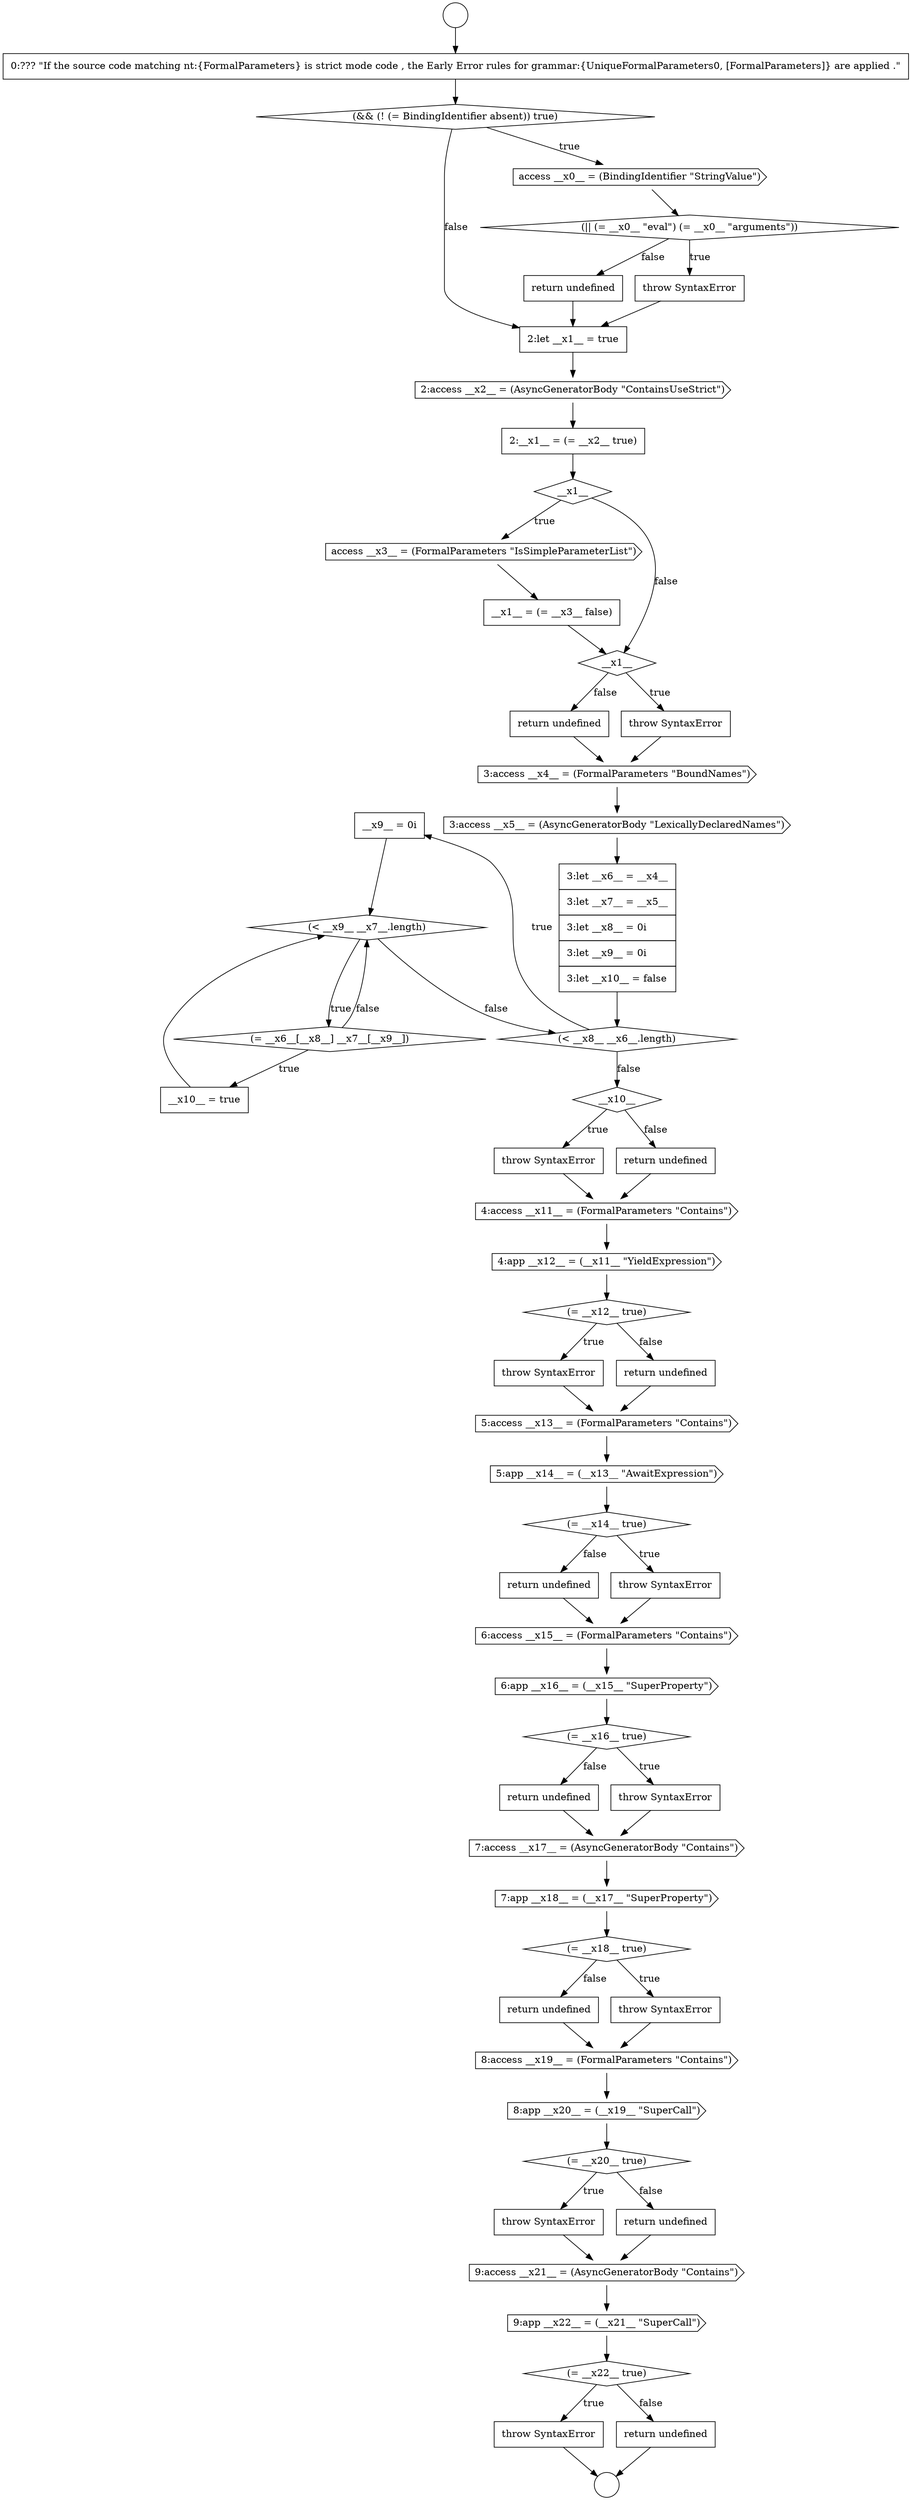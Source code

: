 digraph {
  node21021 [shape=none, margin=0, label=<<font color="black">
    <table border="0" cellborder="1" cellspacing="0" cellpadding="10">
      <tr><td align="left">__x9__ = 0i</td></tr>
    </table>
  </font>> color="black" fillcolor="white" style=filled]
  node21037 [shape=none, margin=0, label=<<font color="black">
    <table border="0" cellborder="1" cellspacing="0" cellpadding="10">
      <tr><td align="left">return undefined</td></tr>
    </table>
  </font>> color="black" fillcolor="white" style=filled]
  node21030 [shape=diamond, label=<<font color="black">(= __x12__ true)</font>> color="black" fillcolor="white" style=filled]
  node21054 [shape=cds, label=<<font color="black">9:app __x22__ = (__x21__ &quot;SuperCall&quot;)</font>> color="black" fillcolor="white" style=filled]
  node21035 [shape=diamond, label=<<font color="black">(= __x14__ true)</font>> color="black" fillcolor="white" style=filled]
  node21019 [shape=none, margin=0, label=<<font color="black">
    <table border="0" cellborder="1" cellspacing="0" cellpadding="10">
      <tr><td align="left">3:let __x6__ = __x4__</td></tr>
      <tr><td align="left">3:let __x7__ = __x5__</td></tr>
      <tr><td align="left">3:let __x8__ = 0i</td></tr>
      <tr><td align="left">3:let __x9__ = 0i</td></tr>
      <tr><td align="left">3:let __x10__ = false</td></tr>
    </table>
  </font>> color="black" fillcolor="white" style=filled]
  node21039 [shape=cds, label=<<font color="black">6:app __x16__ = (__x15__ &quot;SuperProperty&quot;)</font>> color="black" fillcolor="white" style=filled]
  node21028 [shape=cds, label=<<font color="black">4:access __x11__ = (FormalParameters &quot;Contains&quot;)</font>> color="black" fillcolor="white" style=filled]
  node21056 [shape=none, margin=0, label=<<font color="black">
    <table border="0" cellborder="1" cellspacing="0" cellpadding="10">
      <tr><td align="left">throw SyntaxError</td></tr>
    </table>
  </font>> color="black" fillcolor="white" style=filled]
  node21008 [shape=none, margin=0, label=<<font color="black">
    <table border="0" cellborder="1" cellspacing="0" cellpadding="10">
      <tr><td align="left">2:let __x1__ = true</td></tr>
    </table>
  </font>> color="black" fillcolor="white" style=filled]
  node21040 [shape=diamond, label=<<font color="black">(= __x16__ true)</font>> color="black" fillcolor="white" style=filled]
  node21025 [shape=diamond, label=<<font color="black">__x10__</font>> color="black" fillcolor="white" style=filled]
  node21050 [shape=diamond, label=<<font color="black">(= __x20__ true)</font>> color="black" fillcolor="white" style=filled]
  node21012 [shape=cds, label=<<font color="black">access __x3__ = (FormalParameters &quot;IsSimpleParameterList&quot;)</font>> color="black" fillcolor="white" style=filled]
  node21047 [shape=none, margin=0, label=<<font color="black">
    <table border="0" cellborder="1" cellspacing="0" cellpadding="10">
      <tr><td align="left">return undefined</td></tr>
    </table>
  </font>> color="black" fillcolor="white" style=filled]
  node21016 [shape=none, margin=0, label=<<font color="black">
    <table border="0" cellborder="1" cellspacing="0" cellpadding="10">
      <tr><td align="left">return undefined</td></tr>
    </table>
  </font>> color="black" fillcolor="white" style=filled]
  node21004 [shape=cds, label=<<font color="black">access __x0__ = (BindingIdentifier &quot;StringValue&quot;)</font>> color="black" fillcolor="white" style=filled]
  node21017 [shape=cds, label=<<font color="black">3:access __x4__ = (FormalParameters &quot;BoundNames&quot;)</font>> color="black" fillcolor="white" style=filled]
  node21043 [shape=cds, label=<<font color="black">7:access __x17__ = (AsyncGeneratorBody &quot;Contains&quot;)</font>> color="black" fillcolor="white" style=filled]
  node21029 [shape=cds, label=<<font color="black">4:app __x12__ = (__x11__ &quot;YieldExpression&quot;)</font>> color="black" fillcolor="white" style=filled]
  node21024 [shape=none, margin=0, label=<<font color="black">
    <table border="0" cellborder="1" cellspacing="0" cellpadding="10">
      <tr><td align="left">__x10__ = true</td></tr>
    </table>
  </font>> color="black" fillcolor="white" style=filled]
  node21007 [shape=none, margin=0, label=<<font color="black">
    <table border="0" cellborder="1" cellspacing="0" cellpadding="10">
      <tr><td align="left">return undefined</td></tr>
    </table>
  </font>> color="black" fillcolor="white" style=filled]
  node21051 [shape=none, margin=0, label=<<font color="black">
    <table border="0" cellborder="1" cellspacing="0" cellpadding="10">
      <tr><td align="left">throw SyntaxError</td></tr>
    </table>
  </font>> color="black" fillcolor="white" style=filled]
  node21009 [shape=cds, label=<<font color="black">2:access __x2__ = (AsyncGeneratorBody &quot;ContainsUseStrict&quot;)</font>> color="black" fillcolor="white" style=filled]
  node21034 [shape=cds, label=<<font color="black">5:app __x14__ = (__x13__ &quot;AwaitExpression&quot;)</font>> color="black" fillcolor="white" style=filled]
  node21026 [shape=none, margin=0, label=<<font color="black">
    <table border="0" cellborder="1" cellspacing="0" cellpadding="10">
      <tr><td align="left">throw SyntaxError</td></tr>
    </table>
  </font>> color="black" fillcolor="white" style=filled]
  node21033 [shape=cds, label=<<font color="black">5:access __x13__ = (FormalParameters &quot;Contains&quot;)</font>> color="black" fillcolor="white" style=filled]
  node21020 [shape=diamond, label=<<font color="black">(&lt; __x8__ __x6__.length)</font>> color="black" fillcolor="white" style=filled]
  node21042 [shape=none, margin=0, label=<<font color="black">
    <table border="0" cellborder="1" cellspacing="0" cellpadding="10">
      <tr><td align="left">return undefined</td></tr>
    </table>
  </font>> color="black" fillcolor="white" style=filled]
  node21003 [shape=diamond, label=<<font color="black">(&amp;&amp; (! (= BindingIdentifier absent)) true)</font>> color="black" fillcolor="white" style=filled]
  node21001 [shape=circle label=" " color="black" fillcolor="white" style=filled]
  node21006 [shape=none, margin=0, label=<<font color="black">
    <table border="0" cellborder="1" cellspacing="0" cellpadding="10">
      <tr><td align="left">throw SyntaxError</td></tr>
    </table>
  </font>> color="black" fillcolor="white" style=filled]
  node21038 [shape=cds, label=<<font color="black">6:access __x15__ = (FormalParameters &quot;Contains&quot;)</font>> color="black" fillcolor="white" style=filled]
  node21055 [shape=diamond, label=<<font color="black">(= __x22__ true)</font>> color="black" fillcolor="white" style=filled]
  node21013 [shape=none, margin=0, label=<<font color="black">
    <table border="0" cellborder="1" cellspacing="0" cellpadding="10">
      <tr><td align="left">__x1__ = (= __x3__ false)</td></tr>
    </table>
  </font>> color="black" fillcolor="white" style=filled]
  node21046 [shape=none, margin=0, label=<<font color="black">
    <table border="0" cellborder="1" cellspacing="0" cellpadding="10">
      <tr><td align="left">throw SyntaxError</td></tr>
    </table>
  </font>> color="black" fillcolor="white" style=filled]
  node21023 [shape=diamond, label=<<font color="black">(= __x6__[__x8__] __x7__[__x9__])</font>> color="black" fillcolor="white" style=filled]
  node21045 [shape=diamond, label=<<font color="black">(= __x18__ true)</font>> color="black" fillcolor="white" style=filled]
  node21014 [shape=diamond, label=<<font color="black">__x1__</font>> color="black" fillcolor="white" style=filled]
  node21027 [shape=none, margin=0, label=<<font color="black">
    <table border="0" cellborder="1" cellspacing="0" cellpadding="10">
      <tr><td align="left">return undefined</td></tr>
    </table>
  </font>> color="black" fillcolor="white" style=filled]
  node21052 [shape=none, margin=0, label=<<font color="black">
    <table border="0" cellborder="1" cellspacing="0" cellpadding="10">
      <tr><td align="left">return undefined</td></tr>
    </table>
  </font>> color="black" fillcolor="white" style=filled]
  node21010 [shape=none, margin=0, label=<<font color="black">
    <table border="0" cellborder="1" cellspacing="0" cellpadding="10">
      <tr><td align="left">2:__x1__ = (= __x2__ true)</td></tr>
    </table>
  </font>> color="black" fillcolor="white" style=filled]
  node21031 [shape=none, margin=0, label=<<font color="black">
    <table border="0" cellborder="1" cellspacing="0" cellpadding="10">
      <tr><td align="left">throw SyntaxError</td></tr>
    </table>
  </font>> color="black" fillcolor="white" style=filled]
  node21022 [shape=diamond, label=<<font color="black">(&lt; __x9__ __x7__.length)</font>> color="black" fillcolor="white" style=filled]
  node21041 [shape=none, margin=0, label=<<font color="black">
    <table border="0" cellborder="1" cellspacing="0" cellpadding="10">
      <tr><td align="left">throw SyntaxError</td></tr>
    </table>
  </font>> color="black" fillcolor="white" style=filled]
  node21002 [shape=none, margin=0, label=<<font color="black">
    <table border="0" cellborder="1" cellspacing="0" cellpadding="10">
      <tr><td align="left">0:??? &quot;If the source code matching nt:{FormalParameters} is strict mode code , the Early Error rules for grammar:{UniqueFormalParameters0, [FormalParameters]} are applied .&quot;</td></tr>
    </table>
  </font>> color="black" fillcolor="white" style=filled]
  node21036 [shape=none, margin=0, label=<<font color="black">
    <table border="0" cellborder="1" cellspacing="0" cellpadding="10">
      <tr><td align="left">throw SyntaxError</td></tr>
    </table>
  </font>> color="black" fillcolor="white" style=filled]
  node21032 [shape=none, margin=0, label=<<font color="black">
    <table border="0" cellborder="1" cellspacing="0" cellpadding="10">
      <tr><td align="left">return undefined</td></tr>
    </table>
  </font>> color="black" fillcolor="white" style=filled]
  node21000 [shape=circle label=" " color="black" fillcolor="white" style=filled]
  node21005 [shape=diamond, label=<<font color="black">(|| (= __x0__ &quot;eval&quot;) (= __x0__ &quot;arguments&quot;))</font>> color="black" fillcolor="white" style=filled]
  node21011 [shape=diamond, label=<<font color="black">__x1__</font>> color="black" fillcolor="white" style=filled]
  node21049 [shape=cds, label=<<font color="black">8:app __x20__ = (__x19__ &quot;SuperCall&quot;)</font>> color="black" fillcolor="white" style=filled]
  node21053 [shape=cds, label=<<font color="black">9:access __x21__ = (AsyncGeneratorBody &quot;Contains&quot;)</font>> color="black" fillcolor="white" style=filled]
  node21015 [shape=none, margin=0, label=<<font color="black">
    <table border="0" cellborder="1" cellspacing="0" cellpadding="10">
      <tr><td align="left">throw SyntaxError</td></tr>
    </table>
  </font>> color="black" fillcolor="white" style=filled]
  node21048 [shape=cds, label=<<font color="black">8:access __x19__ = (FormalParameters &quot;Contains&quot;)</font>> color="black" fillcolor="white" style=filled]
  node21018 [shape=cds, label=<<font color="black">3:access __x5__ = (AsyncGeneratorBody &quot;LexicallyDeclaredNames&quot;)</font>> color="black" fillcolor="white" style=filled]
  node21057 [shape=none, margin=0, label=<<font color="black">
    <table border="0" cellborder="1" cellspacing="0" cellpadding="10">
      <tr><td align="left">return undefined</td></tr>
    </table>
  </font>> color="black" fillcolor="white" style=filled]
  node21044 [shape=cds, label=<<font color="black">7:app __x18__ = (__x17__ &quot;SuperProperty&quot;)</font>> color="black" fillcolor="white" style=filled]
  node21021 -> node21022 [ color="black"]
  node21027 -> node21028 [ color="black"]
  node21030 -> node21031 [label=<<font color="black">true</font>> color="black"]
  node21030 -> node21032 [label=<<font color="black">false</font>> color="black"]
  node21040 -> node21041 [label=<<font color="black">true</font>> color="black"]
  node21040 -> node21042 [label=<<font color="black">false</font>> color="black"]
  node21046 -> node21048 [ color="black"]
  node21012 -> node21013 [ color="black"]
  node21022 -> node21023 [label=<<font color="black">true</font>> color="black"]
  node21022 -> node21020 [label=<<font color="black">false</font>> color="black"]
  node21049 -> node21050 [ color="black"]
  node21014 -> node21015 [label=<<font color="black">true</font>> color="black"]
  node21014 -> node21016 [label=<<font color="black">false</font>> color="black"]
  node21032 -> node21033 [ color="black"]
  node21050 -> node21051 [label=<<font color="black">true</font>> color="black"]
  node21050 -> node21052 [label=<<font color="black">false</font>> color="black"]
  node21052 -> node21053 [ color="black"]
  node21009 -> node21010 [ color="black"]
  node21043 -> node21044 [ color="black"]
  node21053 -> node21054 [ color="black"]
  node21023 -> node21024 [label=<<font color="black">true</font>> color="black"]
  node21023 -> node21022 [label=<<font color="black">false</font>> color="black"]
  node21044 -> node21045 [ color="black"]
  node21033 -> node21034 [ color="black"]
  node21041 -> node21043 [ color="black"]
  node21016 -> node21017 [ color="black"]
  node21047 -> node21048 [ color="black"]
  node21010 -> node21011 [ color="black"]
  node21003 -> node21004 [label=<<font color="black">true</font>> color="black"]
  node21003 -> node21008 [label=<<font color="black">false</font>> color="black"]
  node21026 -> node21028 [ color="black"]
  node21037 -> node21038 [ color="black"]
  node21013 -> node21014 [ color="black"]
  node21011 -> node21012 [label=<<font color="black">true</font>> color="black"]
  node21011 -> node21014 [label=<<font color="black">false</font>> color="black"]
  node21025 -> node21026 [label=<<font color="black">true</font>> color="black"]
  node21025 -> node21027 [label=<<font color="black">false</font>> color="black"]
  node21045 -> node21046 [label=<<font color="black">true</font>> color="black"]
  node21045 -> node21047 [label=<<font color="black">false</font>> color="black"]
  node21034 -> node21035 [ color="black"]
  node21017 -> node21018 [ color="black"]
  node21031 -> node21033 [ color="black"]
  node21029 -> node21030 [ color="black"]
  node21006 -> node21008 [ color="black"]
  node21024 -> node21022 [ color="black"]
  node21038 -> node21039 [ color="black"]
  node21002 -> node21003 [ color="black"]
  node21055 -> node21056 [label=<<font color="black">true</font>> color="black"]
  node21055 -> node21057 [label=<<font color="black">false</font>> color="black"]
  node21054 -> node21055 [ color="black"]
  node21008 -> node21009 [ color="black"]
  node21005 -> node21006 [label=<<font color="black">true</font>> color="black"]
  node21005 -> node21007 [label=<<font color="black">false</font>> color="black"]
  node21019 -> node21020 [ color="black"]
  node21004 -> node21005 [ color="black"]
  node21018 -> node21019 [ color="black"]
  node21042 -> node21043 [ color="black"]
  node21000 -> node21002 [ color="black"]
  node21057 -> node21001 [ color="black"]
  node21035 -> node21036 [label=<<font color="black">true</font>> color="black"]
  node21035 -> node21037 [label=<<font color="black">false</font>> color="black"]
  node21028 -> node21029 [ color="black"]
  node21007 -> node21008 [ color="black"]
  node21056 -> node21001 [ color="black"]
  node21015 -> node21017 [ color="black"]
  node21020 -> node21021 [label=<<font color="black">true</font>> color="black"]
  node21020 -> node21025 [label=<<font color="black">false</font>> color="black"]
  node21048 -> node21049 [ color="black"]
  node21051 -> node21053 [ color="black"]
  node21036 -> node21038 [ color="black"]
  node21039 -> node21040 [ color="black"]
}
